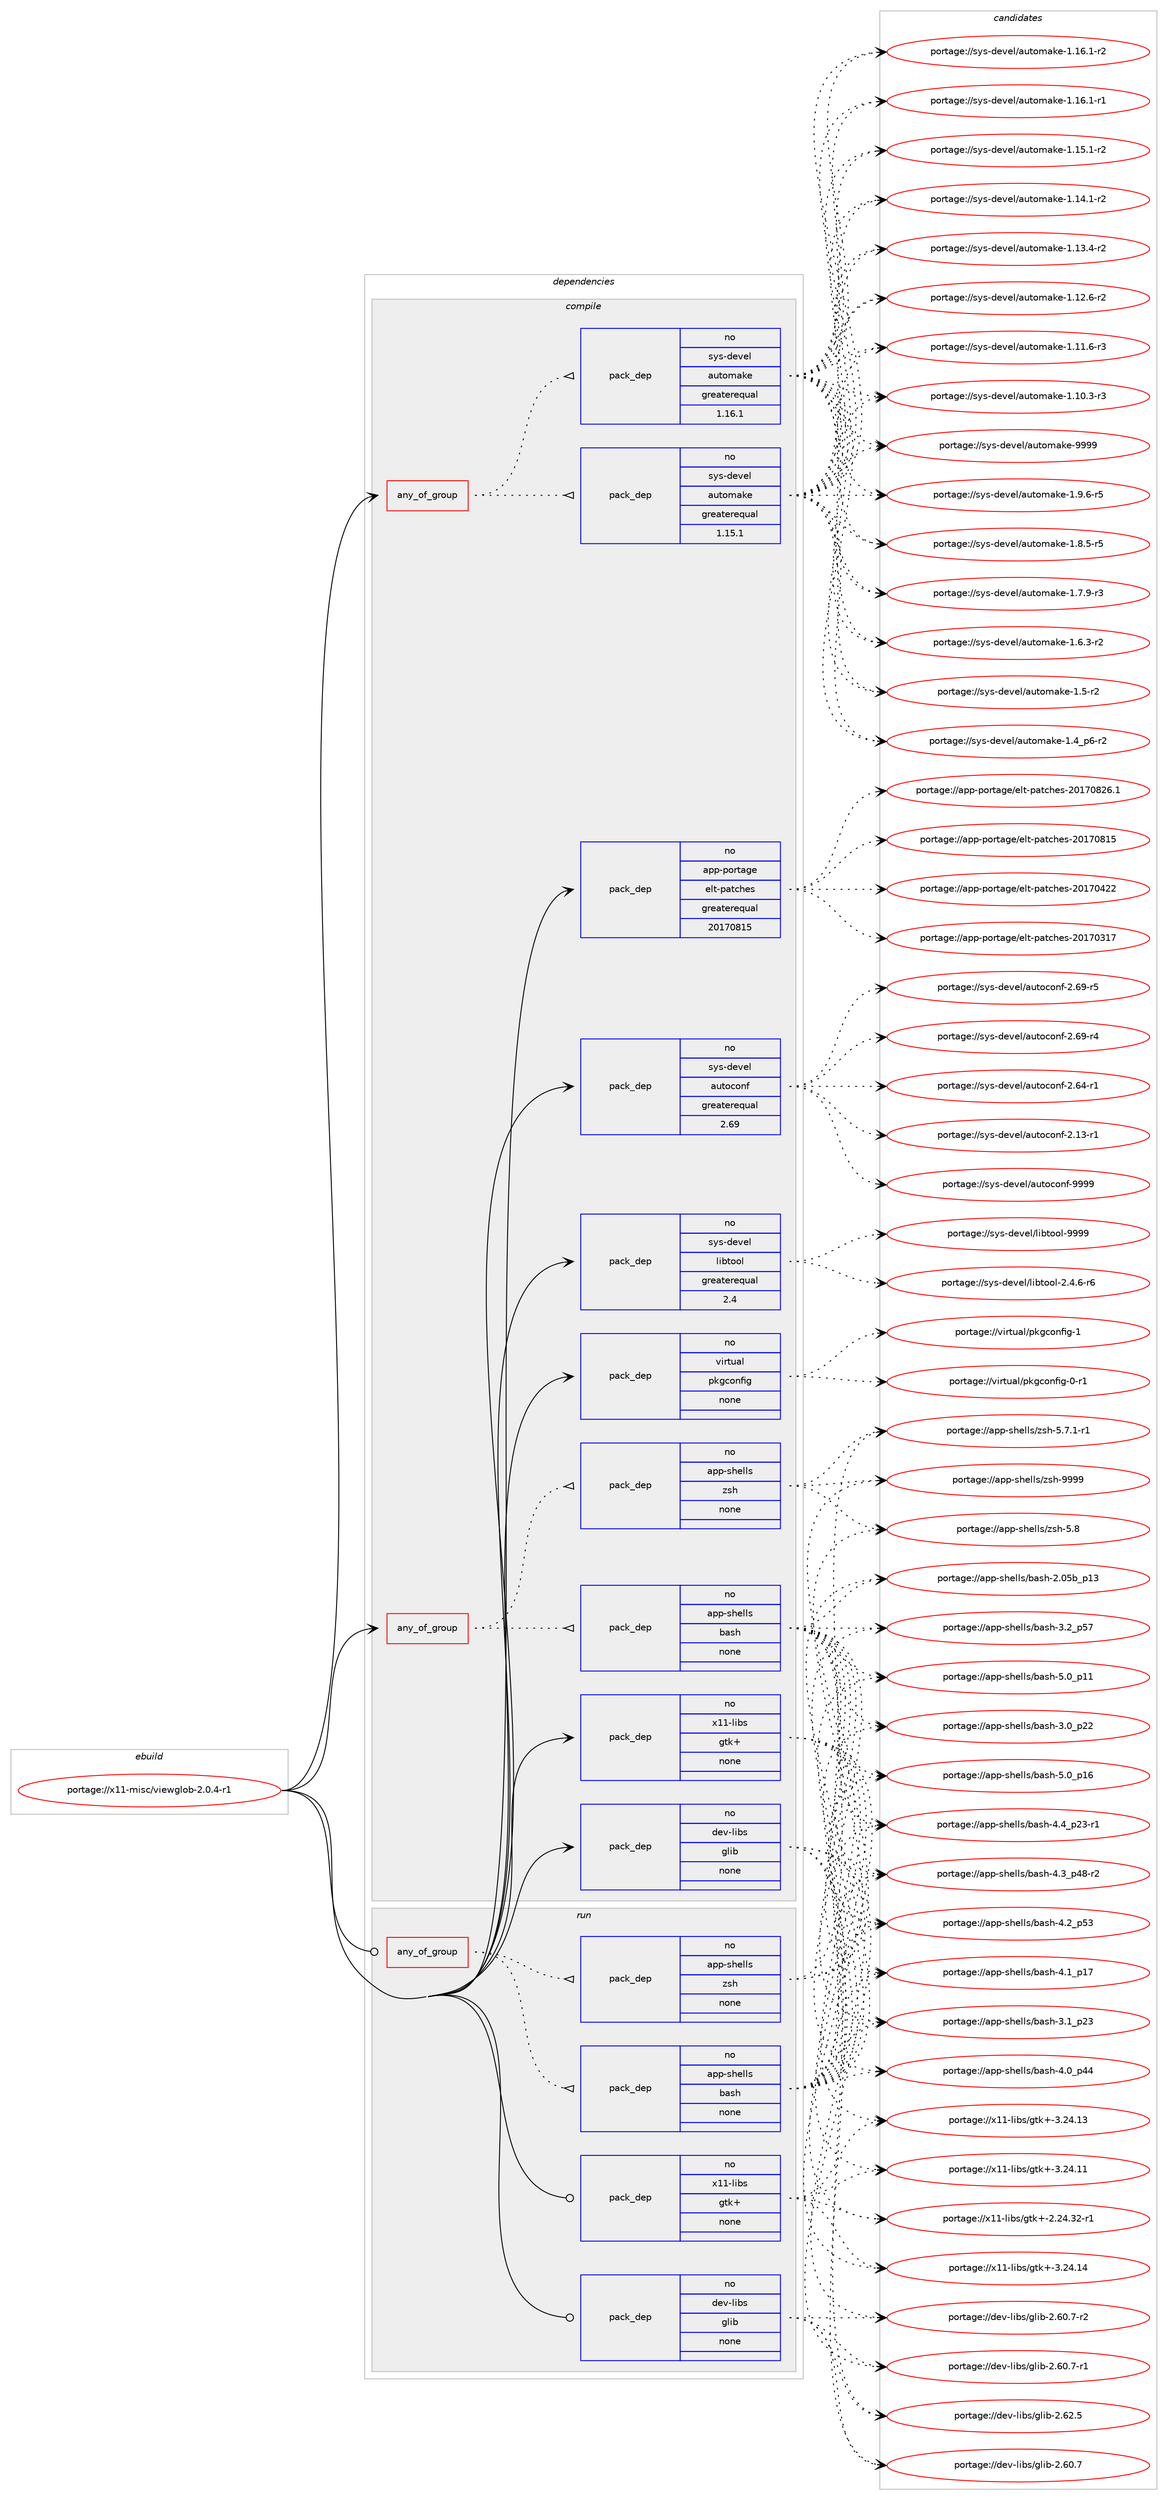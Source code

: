 digraph prolog {

# *************
# Graph options
# *************

newrank=true;
concentrate=true;
compound=true;
graph [rankdir=LR,fontname=Helvetica,fontsize=10,ranksep=1.5];#, ranksep=2.5, nodesep=0.2];
edge  [arrowhead=vee];
node  [fontname=Helvetica,fontsize=10];

# **********
# The ebuild
# **********

subgraph cluster_leftcol {
color=gray;
rank=same;
label=<<i>ebuild</i>>;
id [label="portage://x11-misc/viewglob-2.0.4-r1", color=red, width=4, href="../x11-misc/viewglob-2.0.4-r1.svg"];
}

# ****************
# The dependencies
# ****************

subgraph cluster_midcol {
color=gray;
label=<<i>dependencies</i>>;
subgraph cluster_compile {
fillcolor="#eeeeee";
style=filled;
label=<<i>compile</i>>;
subgraph any95 {
dependency7364 [label=<<TABLE BORDER="0" CELLBORDER="1" CELLSPACING="0" CELLPADDING="4"><TR><TD CELLPADDING="10">any_of_group</TD></TR></TABLE>>, shape=none, color=red];subgraph pack6326 {
dependency7365 [label=<<TABLE BORDER="0" CELLBORDER="1" CELLSPACING="0" CELLPADDING="4" WIDTH="220"><TR><TD ROWSPAN="6" CELLPADDING="30">pack_dep</TD></TR><TR><TD WIDTH="110">no</TD></TR><TR><TD>app-shells</TD></TR><TR><TD>bash</TD></TR><TR><TD>none</TD></TR><TR><TD></TD></TR></TABLE>>, shape=none, color=blue];
}
dependency7364:e -> dependency7365:w [weight=20,style="dotted",arrowhead="oinv"];
subgraph pack6327 {
dependency7366 [label=<<TABLE BORDER="0" CELLBORDER="1" CELLSPACING="0" CELLPADDING="4" WIDTH="220"><TR><TD ROWSPAN="6" CELLPADDING="30">pack_dep</TD></TR><TR><TD WIDTH="110">no</TD></TR><TR><TD>app-shells</TD></TR><TR><TD>zsh</TD></TR><TR><TD>none</TD></TR><TR><TD></TD></TR></TABLE>>, shape=none, color=blue];
}
dependency7364:e -> dependency7366:w [weight=20,style="dotted",arrowhead="oinv"];
}
id:e -> dependency7364:w [weight=20,style="solid",arrowhead="vee"];
subgraph any96 {
dependency7367 [label=<<TABLE BORDER="0" CELLBORDER="1" CELLSPACING="0" CELLPADDING="4"><TR><TD CELLPADDING="10">any_of_group</TD></TR></TABLE>>, shape=none, color=red];subgraph pack6328 {
dependency7368 [label=<<TABLE BORDER="0" CELLBORDER="1" CELLSPACING="0" CELLPADDING="4" WIDTH="220"><TR><TD ROWSPAN="6" CELLPADDING="30">pack_dep</TD></TR><TR><TD WIDTH="110">no</TD></TR><TR><TD>sys-devel</TD></TR><TR><TD>automake</TD></TR><TR><TD>greaterequal</TD></TR><TR><TD>1.16.1</TD></TR></TABLE>>, shape=none, color=blue];
}
dependency7367:e -> dependency7368:w [weight=20,style="dotted",arrowhead="oinv"];
subgraph pack6329 {
dependency7369 [label=<<TABLE BORDER="0" CELLBORDER="1" CELLSPACING="0" CELLPADDING="4" WIDTH="220"><TR><TD ROWSPAN="6" CELLPADDING="30">pack_dep</TD></TR><TR><TD WIDTH="110">no</TD></TR><TR><TD>sys-devel</TD></TR><TR><TD>automake</TD></TR><TR><TD>greaterequal</TD></TR><TR><TD>1.15.1</TD></TR></TABLE>>, shape=none, color=blue];
}
dependency7367:e -> dependency7369:w [weight=20,style="dotted",arrowhead="oinv"];
}
id:e -> dependency7367:w [weight=20,style="solid",arrowhead="vee"];
subgraph pack6330 {
dependency7370 [label=<<TABLE BORDER="0" CELLBORDER="1" CELLSPACING="0" CELLPADDING="4" WIDTH="220"><TR><TD ROWSPAN="6" CELLPADDING="30">pack_dep</TD></TR><TR><TD WIDTH="110">no</TD></TR><TR><TD>app-portage</TD></TR><TR><TD>elt-patches</TD></TR><TR><TD>greaterequal</TD></TR><TR><TD>20170815</TD></TR></TABLE>>, shape=none, color=blue];
}
id:e -> dependency7370:w [weight=20,style="solid",arrowhead="vee"];
subgraph pack6331 {
dependency7371 [label=<<TABLE BORDER="0" CELLBORDER="1" CELLSPACING="0" CELLPADDING="4" WIDTH="220"><TR><TD ROWSPAN="6" CELLPADDING="30">pack_dep</TD></TR><TR><TD WIDTH="110">no</TD></TR><TR><TD>dev-libs</TD></TR><TR><TD>glib</TD></TR><TR><TD>none</TD></TR><TR><TD></TD></TR></TABLE>>, shape=none, color=blue];
}
id:e -> dependency7371:w [weight=20,style="solid",arrowhead="vee"];
subgraph pack6332 {
dependency7372 [label=<<TABLE BORDER="0" CELLBORDER="1" CELLSPACING="0" CELLPADDING="4" WIDTH="220"><TR><TD ROWSPAN="6" CELLPADDING="30">pack_dep</TD></TR><TR><TD WIDTH="110">no</TD></TR><TR><TD>sys-devel</TD></TR><TR><TD>autoconf</TD></TR><TR><TD>greaterequal</TD></TR><TR><TD>2.69</TD></TR></TABLE>>, shape=none, color=blue];
}
id:e -> dependency7372:w [weight=20,style="solid",arrowhead="vee"];
subgraph pack6333 {
dependency7373 [label=<<TABLE BORDER="0" CELLBORDER="1" CELLSPACING="0" CELLPADDING="4" WIDTH="220"><TR><TD ROWSPAN="6" CELLPADDING="30">pack_dep</TD></TR><TR><TD WIDTH="110">no</TD></TR><TR><TD>sys-devel</TD></TR><TR><TD>libtool</TD></TR><TR><TD>greaterequal</TD></TR><TR><TD>2.4</TD></TR></TABLE>>, shape=none, color=blue];
}
id:e -> dependency7373:w [weight=20,style="solid",arrowhead="vee"];
subgraph pack6334 {
dependency7374 [label=<<TABLE BORDER="0" CELLBORDER="1" CELLSPACING="0" CELLPADDING="4" WIDTH="220"><TR><TD ROWSPAN="6" CELLPADDING="30">pack_dep</TD></TR><TR><TD WIDTH="110">no</TD></TR><TR><TD>virtual</TD></TR><TR><TD>pkgconfig</TD></TR><TR><TD>none</TD></TR><TR><TD></TD></TR></TABLE>>, shape=none, color=blue];
}
id:e -> dependency7374:w [weight=20,style="solid",arrowhead="vee"];
subgraph pack6335 {
dependency7375 [label=<<TABLE BORDER="0" CELLBORDER="1" CELLSPACING="0" CELLPADDING="4" WIDTH="220"><TR><TD ROWSPAN="6" CELLPADDING="30">pack_dep</TD></TR><TR><TD WIDTH="110">no</TD></TR><TR><TD>x11-libs</TD></TR><TR><TD>gtk+</TD></TR><TR><TD>none</TD></TR><TR><TD></TD></TR></TABLE>>, shape=none, color=blue];
}
id:e -> dependency7375:w [weight=20,style="solid",arrowhead="vee"];
}
subgraph cluster_compileandrun {
fillcolor="#eeeeee";
style=filled;
label=<<i>compile and run</i>>;
}
subgraph cluster_run {
fillcolor="#eeeeee";
style=filled;
label=<<i>run</i>>;
subgraph any97 {
dependency7376 [label=<<TABLE BORDER="0" CELLBORDER="1" CELLSPACING="0" CELLPADDING="4"><TR><TD CELLPADDING="10">any_of_group</TD></TR></TABLE>>, shape=none, color=red];subgraph pack6336 {
dependency7377 [label=<<TABLE BORDER="0" CELLBORDER="1" CELLSPACING="0" CELLPADDING="4" WIDTH="220"><TR><TD ROWSPAN="6" CELLPADDING="30">pack_dep</TD></TR><TR><TD WIDTH="110">no</TD></TR><TR><TD>app-shells</TD></TR><TR><TD>bash</TD></TR><TR><TD>none</TD></TR><TR><TD></TD></TR></TABLE>>, shape=none, color=blue];
}
dependency7376:e -> dependency7377:w [weight=20,style="dotted",arrowhead="oinv"];
subgraph pack6337 {
dependency7378 [label=<<TABLE BORDER="0" CELLBORDER="1" CELLSPACING="0" CELLPADDING="4" WIDTH="220"><TR><TD ROWSPAN="6" CELLPADDING="30">pack_dep</TD></TR><TR><TD WIDTH="110">no</TD></TR><TR><TD>app-shells</TD></TR><TR><TD>zsh</TD></TR><TR><TD>none</TD></TR><TR><TD></TD></TR></TABLE>>, shape=none, color=blue];
}
dependency7376:e -> dependency7378:w [weight=20,style="dotted",arrowhead="oinv"];
}
id:e -> dependency7376:w [weight=20,style="solid",arrowhead="odot"];
subgraph pack6338 {
dependency7379 [label=<<TABLE BORDER="0" CELLBORDER="1" CELLSPACING="0" CELLPADDING="4" WIDTH="220"><TR><TD ROWSPAN="6" CELLPADDING="30">pack_dep</TD></TR><TR><TD WIDTH="110">no</TD></TR><TR><TD>dev-libs</TD></TR><TR><TD>glib</TD></TR><TR><TD>none</TD></TR><TR><TD></TD></TR></TABLE>>, shape=none, color=blue];
}
id:e -> dependency7379:w [weight=20,style="solid",arrowhead="odot"];
subgraph pack6339 {
dependency7380 [label=<<TABLE BORDER="0" CELLBORDER="1" CELLSPACING="0" CELLPADDING="4" WIDTH="220"><TR><TD ROWSPAN="6" CELLPADDING="30">pack_dep</TD></TR><TR><TD WIDTH="110">no</TD></TR><TR><TD>x11-libs</TD></TR><TR><TD>gtk+</TD></TR><TR><TD>none</TD></TR><TR><TD></TD></TR></TABLE>>, shape=none, color=blue];
}
id:e -> dependency7380:w [weight=20,style="solid",arrowhead="odot"];
}
}

# **************
# The candidates
# **************

subgraph cluster_choices {
rank=same;
color=gray;
label=<<i>candidates</i>>;

subgraph choice6326 {
color=black;
nodesep=1;
choice971121124511510410110810811547989711510445534648951124954 [label="portage://app-shells/bash-5.0_p16", color=red, width=4,href="../app-shells/bash-5.0_p16.svg"];
choice971121124511510410110810811547989711510445534648951124949 [label="portage://app-shells/bash-5.0_p11", color=red, width=4,href="../app-shells/bash-5.0_p11.svg"];
choice9711211245115104101108108115479897115104455246529511250514511449 [label="portage://app-shells/bash-4.4_p23-r1", color=red, width=4,href="../app-shells/bash-4.4_p23-r1.svg"];
choice9711211245115104101108108115479897115104455246519511252564511450 [label="portage://app-shells/bash-4.3_p48-r2", color=red, width=4,href="../app-shells/bash-4.3_p48-r2.svg"];
choice971121124511510410110810811547989711510445524650951125351 [label="portage://app-shells/bash-4.2_p53", color=red, width=4,href="../app-shells/bash-4.2_p53.svg"];
choice971121124511510410110810811547989711510445524649951124955 [label="portage://app-shells/bash-4.1_p17", color=red, width=4,href="../app-shells/bash-4.1_p17.svg"];
choice971121124511510410110810811547989711510445524648951125252 [label="portage://app-shells/bash-4.0_p44", color=red, width=4,href="../app-shells/bash-4.0_p44.svg"];
choice971121124511510410110810811547989711510445514650951125355 [label="portage://app-shells/bash-3.2_p57", color=red, width=4,href="../app-shells/bash-3.2_p57.svg"];
choice971121124511510410110810811547989711510445514649951125051 [label="portage://app-shells/bash-3.1_p23", color=red, width=4,href="../app-shells/bash-3.1_p23.svg"];
choice971121124511510410110810811547989711510445514648951125050 [label="portage://app-shells/bash-3.0_p22", color=red, width=4,href="../app-shells/bash-3.0_p22.svg"];
choice9711211245115104101108108115479897115104455046485398951124951 [label="portage://app-shells/bash-2.05b_p13", color=red, width=4,href="../app-shells/bash-2.05b_p13.svg"];
dependency7365:e -> choice971121124511510410110810811547989711510445534648951124954:w [style=dotted,weight="100"];
dependency7365:e -> choice971121124511510410110810811547989711510445534648951124949:w [style=dotted,weight="100"];
dependency7365:e -> choice9711211245115104101108108115479897115104455246529511250514511449:w [style=dotted,weight="100"];
dependency7365:e -> choice9711211245115104101108108115479897115104455246519511252564511450:w [style=dotted,weight="100"];
dependency7365:e -> choice971121124511510410110810811547989711510445524650951125351:w [style=dotted,weight="100"];
dependency7365:e -> choice971121124511510410110810811547989711510445524649951124955:w [style=dotted,weight="100"];
dependency7365:e -> choice971121124511510410110810811547989711510445524648951125252:w [style=dotted,weight="100"];
dependency7365:e -> choice971121124511510410110810811547989711510445514650951125355:w [style=dotted,weight="100"];
dependency7365:e -> choice971121124511510410110810811547989711510445514649951125051:w [style=dotted,weight="100"];
dependency7365:e -> choice971121124511510410110810811547989711510445514648951125050:w [style=dotted,weight="100"];
dependency7365:e -> choice9711211245115104101108108115479897115104455046485398951124951:w [style=dotted,weight="100"];
}
subgraph choice6327 {
color=black;
nodesep=1;
choice9711211245115104101108108115471221151044557575757 [label="portage://app-shells/zsh-9999", color=red, width=4,href="../app-shells/zsh-9999.svg"];
choice97112112451151041011081081154712211510445534656 [label="portage://app-shells/zsh-5.8", color=red, width=4,href="../app-shells/zsh-5.8.svg"];
choice9711211245115104101108108115471221151044553465546494511449 [label="portage://app-shells/zsh-5.7.1-r1", color=red, width=4,href="../app-shells/zsh-5.7.1-r1.svg"];
dependency7366:e -> choice9711211245115104101108108115471221151044557575757:w [style=dotted,weight="100"];
dependency7366:e -> choice97112112451151041011081081154712211510445534656:w [style=dotted,weight="100"];
dependency7366:e -> choice9711211245115104101108108115471221151044553465546494511449:w [style=dotted,weight="100"];
}
subgraph choice6328 {
color=black;
nodesep=1;
choice115121115451001011181011084797117116111109971071014557575757 [label="portage://sys-devel/automake-9999", color=red, width=4,href="../sys-devel/automake-9999.svg"];
choice115121115451001011181011084797117116111109971071014549465746544511453 [label="portage://sys-devel/automake-1.9.6-r5", color=red, width=4,href="../sys-devel/automake-1.9.6-r5.svg"];
choice115121115451001011181011084797117116111109971071014549465646534511453 [label="portage://sys-devel/automake-1.8.5-r5", color=red, width=4,href="../sys-devel/automake-1.8.5-r5.svg"];
choice115121115451001011181011084797117116111109971071014549465546574511451 [label="portage://sys-devel/automake-1.7.9-r3", color=red, width=4,href="../sys-devel/automake-1.7.9-r3.svg"];
choice115121115451001011181011084797117116111109971071014549465446514511450 [label="portage://sys-devel/automake-1.6.3-r2", color=red, width=4,href="../sys-devel/automake-1.6.3-r2.svg"];
choice11512111545100101118101108479711711611110997107101454946534511450 [label="portage://sys-devel/automake-1.5-r2", color=red, width=4,href="../sys-devel/automake-1.5-r2.svg"];
choice115121115451001011181011084797117116111109971071014549465295112544511450 [label="portage://sys-devel/automake-1.4_p6-r2", color=red, width=4,href="../sys-devel/automake-1.4_p6-r2.svg"];
choice11512111545100101118101108479711711611110997107101454946495446494511450 [label="portage://sys-devel/automake-1.16.1-r2", color=red, width=4,href="../sys-devel/automake-1.16.1-r2.svg"];
choice11512111545100101118101108479711711611110997107101454946495446494511449 [label="portage://sys-devel/automake-1.16.1-r1", color=red, width=4,href="../sys-devel/automake-1.16.1-r1.svg"];
choice11512111545100101118101108479711711611110997107101454946495346494511450 [label="portage://sys-devel/automake-1.15.1-r2", color=red, width=4,href="../sys-devel/automake-1.15.1-r2.svg"];
choice11512111545100101118101108479711711611110997107101454946495246494511450 [label="portage://sys-devel/automake-1.14.1-r2", color=red, width=4,href="../sys-devel/automake-1.14.1-r2.svg"];
choice11512111545100101118101108479711711611110997107101454946495146524511450 [label="portage://sys-devel/automake-1.13.4-r2", color=red, width=4,href="../sys-devel/automake-1.13.4-r2.svg"];
choice11512111545100101118101108479711711611110997107101454946495046544511450 [label="portage://sys-devel/automake-1.12.6-r2", color=red, width=4,href="../sys-devel/automake-1.12.6-r2.svg"];
choice11512111545100101118101108479711711611110997107101454946494946544511451 [label="portage://sys-devel/automake-1.11.6-r3", color=red, width=4,href="../sys-devel/automake-1.11.6-r3.svg"];
choice11512111545100101118101108479711711611110997107101454946494846514511451 [label="portage://sys-devel/automake-1.10.3-r3", color=red, width=4,href="../sys-devel/automake-1.10.3-r3.svg"];
dependency7368:e -> choice115121115451001011181011084797117116111109971071014557575757:w [style=dotted,weight="100"];
dependency7368:e -> choice115121115451001011181011084797117116111109971071014549465746544511453:w [style=dotted,weight="100"];
dependency7368:e -> choice115121115451001011181011084797117116111109971071014549465646534511453:w [style=dotted,weight="100"];
dependency7368:e -> choice115121115451001011181011084797117116111109971071014549465546574511451:w [style=dotted,weight="100"];
dependency7368:e -> choice115121115451001011181011084797117116111109971071014549465446514511450:w [style=dotted,weight="100"];
dependency7368:e -> choice11512111545100101118101108479711711611110997107101454946534511450:w [style=dotted,weight="100"];
dependency7368:e -> choice115121115451001011181011084797117116111109971071014549465295112544511450:w [style=dotted,weight="100"];
dependency7368:e -> choice11512111545100101118101108479711711611110997107101454946495446494511450:w [style=dotted,weight="100"];
dependency7368:e -> choice11512111545100101118101108479711711611110997107101454946495446494511449:w [style=dotted,weight="100"];
dependency7368:e -> choice11512111545100101118101108479711711611110997107101454946495346494511450:w [style=dotted,weight="100"];
dependency7368:e -> choice11512111545100101118101108479711711611110997107101454946495246494511450:w [style=dotted,weight="100"];
dependency7368:e -> choice11512111545100101118101108479711711611110997107101454946495146524511450:w [style=dotted,weight="100"];
dependency7368:e -> choice11512111545100101118101108479711711611110997107101454946495046544511450:w [style=dotted,weight="100"];
dependency7368:e -> choice11512111545100101118101108479711711611110997107101454946494946544511451:w [style=dotted,weight="100"];
dependency7368:e -> choice11512111545100101118101108479711711611110997107101454946494846514511451:w [style=dotted,weight="100"];
}
subgraph choice6329 {
color=black;
nodesep=1;
choice115121115451001011181011084797117116111109971071014557575757 [label="portage://sys-devel/automake-9999", color=red, width=4,href="../sys-devel/automake-9999.svg"];
choice115121115451001011181011084797117116111109971071014549465746544511453 [label="portage://sys-devel/automake-1.9.6-r5", color=red, width=4,href="../sys-devel/automake-1.9.6-r5.svg"];
choice115121115451001011181011084797117116111109971071014549465646534511453 [label="portage://sys-devel/automake-1.8.5-r5", color=red, width=4,href="../sys-devel/automake-1.8.5-r5.svg"];
choice115121115451001011181011084797117116111109971071014549465546574511451 [label="portage://sys-devel/automake-1.7.9-r3", color=red, width=4,href="../sys-devel/automake-1.7.9-r3.svg"];
choice115121115451001011181011084797117116111109971071014549465446514511450 [label="portage://sys-devel/automake-1.6.3-r2", color=red, width=4,href="../sys-devel/automake-1.6.3-r2.svg"];
choice11512111545100101118101108479711711611110997107101454946534511450 [label="portage://sys-devel/automake-1.5-r2", color=red, width=4,href="../sys-devel/automake-1.5-r2.svg"];
choice115121115451001011181011084797117116111109971071014549465295112544511450 [label="portage://sys-devel/automake-1.4_p6-r2", color=red, width=4,href="../sys-devel/automake-1.4_p6-r2.svg"];
choice11512111545100101118101108479711711611110997107101454946495446494511450 [label="portage://sys-devel/automake-1.16.1-r2", color=red, width=4,href="../sys-devel/automake-1.16.1-r2.svg"];
choice11512111545100101118101108479711711611110997107101454946495446494511449 [label="portage://sys-devel/automake-1.16.1-r1", color=red, width=4,href="../sys-devel/automake-1.16.1-r1.svg"];
choice11512111545100101118101108479711711611110997107101454946495346494511450 [label="portage://sys-devel/automake-1.15.1-r2", color=red, width=4,href="../sys-devel/automake-1.15.1-r2.svg"];
choice11512111545100101118101108479711711611110997107101454946495246494511450 [label="portage://sys-devel/automake-1.14.1-r2", color=red, width=4,href="../sys-devel/automake-1.14.1-r2.svg"];
choice11512111545100101118101108479711711611110997107101454946495146524511450 [label="portage://sys-devel/automake-1.13.4-r2", color=red, width=4,href="../sys-devel/automake-1.13.4-r2.svg"];
choice11512111545100101118101108479711711611110997107101454946495046544511450 [label="portage://sys-devel/automake-1.12.6-r2", color=red, width=4,href="../sys-devel/automake-1.12.6-r2.svg"];
choice11512111545100101118101108479711711611110997107101454946494946544511451 [label="portage://sys-devel/automake-1.11.6-r3", color=red, width=4,href="../sys-devel/automake-1.11.6-r3.svg"];
choice11512111545100101118101108479711711611110997107101454946494846514511451 [label="portage://sys-devel/automake-1.10.3-r3", color=red, width=4,href="../sys-devel/automake-1.10.3-r3.svg"];
dependency7369:e -> choice115121115451001011181011084797117116111109971071014557575757:w [style=dotted,weight="100"];
dependency7369:e -> choice115121115451001011181011084797117116111109971071014549465746544511453:w [style=dotted,weight="100"];
dependency7369:e -> choice115121115451001011181011084797117116111109971071014549465646534511453:w [style=dotted,weight="100"];
dependency7369:e -> choice115121115451001011181011084797117116111109971071014549465546574511451:w [style=dotted,weight="100"];
dependency7369:e -> choice115121115451001011181011084797117116111109971071014549465446514511450:w [style=dotted,weight="100"];
dependency7369:e -> choice11512111545100101118101108479711711611110997107101454946534511450:w [style=dotted,weight="100"];
dependency7369:e -> choice115121115451001011181011084797117116111109971071014549465295112544511450:w [style=dotted,weight="100"];
dependency7369:e -> choice11512111545100101118101108479711711611110997107101454946495446494511450:w [style=dotted,weight="100"];
dependency7369:e -> choice11512111545100101118101108479711711611110997107101454946495446494511449:w [style=dotted,weight="100"];
dependency7369:e -> choice11512111545100101118101108479711711611110997107101454946495346494511450:w [style=dotted,weight="100"];
dependency7369:e -> choice11512111545100101118101108479711711611110997107101454946495246494511450:w [style=dotted,weight="100"];
dependency7369:e -> choice11512111545100101118101108479711711611110997107101454946495146524511450:w [style=dotted,weight="100"];
dependency7369:e -> choice11512111545100101118101108479711711611110997107101454946495046544511450:w [style=dotted,weight="100"];
dependency7369:e -> choice11512111545100101118101108479711711611110997107101454946494946544511451:w [style=dotted,weight="100"];
dependency7369:e -> choice11512111545100101118101108479711711611110997107101454946494846514511451:w [style=dotted,weight="100"];
}
subgraph choice6330 {
color=black;
nodesep=1;
choice971121124511211111411697103101471011081164511297116991041011154550484955485650544649 [label="portage://app-portage/elt-patches-20170826.1", color=red, width=4,href="../app-portage/elt-patches-20170826.1.svg"];
choice97112112451121111141169710310147101108116451129711699104101115455048495548564953 [label="portage://app-portage/elt-patches-20170815", color=red, width=4,href="../app-portage/elt-patches-20170815.svg"];
choice97112112451121111141169710310147101108116451129711699104101115455048495548525050 [label="portage://app-portage/elt-patches-20170422", color=red, width=4,href="../app-portage/elt-patches-20170422.svg"];
choice97112112451121111141169710310147101108116451129711699104101115455048495548514955 [label="portage://app-portage/elt-patches-20170317", color=red, width=4,href="../app-portage/elt-patches-20170317.svg"];
dependency7370:e -> choice971121124511211111411697103101471011081164511297116991041011154550484955485650544649:w [style=dotted,weight="100"];
dependency7370:e -> choice97112112451121111141169710310147101108116451129711699104101115455048495548564953:w [style=dotted,weight="100"];
dependency7370:e -> choice97112112451121111141169710310147101108116451129711699104101115455048495548525050:w [style=dotted,weight="100"];
dependency7370:e -> choice97112112451121111141169710310147101108116451129711699104101115455048495548514955:w [style=dotted,weight="100"];
}
subgraph choice6331 {
color=black;
nodesep=1;
choice1001011184510810598115471031081059845504654504653 [label="portage://dev-libs/glib-2.62.5", color=red, width=4,href="../dev-libs/glib-2.62.5.svg"];
choice10010111845108105981154710310810598455046544846554511450 [label="portage://dev-libs/glib-2.60.7-r2", color=red, width=4,href="../dev-libs/glib-2.60.7-r2.svg"];
choice10010111845108105981154710310810598455046544846554511449 [label="portage://dev-libs/glib-2.60.7-r1", color=red, width=4,href="../dev-libs/glib-2.60.7-r1.svg"];
choice1001011184510810598115471031081059845504654484655 [label="portage://dev-libs/glib-2.60.7", color=red, width=4,href="../dev-libs/glib-2.60.7.svg"];
dependency7371:e -> choice1001011184510810598115471031081059845504654504653:w [style=dotted,weight="100"];
dependency7371:e -> choice10010111845108105981154710310810598455046544846554511450:w [style=dotted,weight="100"];
dependency7371:e -> choice10010111845108105981154710310810598455046544846554511449:w [style=dotted,weight="100"];
dependency7371:e -> choice1001011184510810598115471031081059845504654484655:w [style=dotted,weight="100"];
}
subgraph choice6332 {
color=black;
nodesep=1;
choice115121115451001011181011084797117116111991111101024557575757 [label="portage://sys-devel/autoconf-9999", color=red, width=4,href="../sys-devel/autoconf-9999.svg"];
choice1151211154510010111810110847971171161119911111010245504654574511453 [label="portage://sys-devel/autoconf-2.69-r5", color=red, width=4,href="../sys-devel/autoconf-2.69-r5.svg"];
choice1151211154510010111810110847971171161119911111010245504654574511452 [label="portage://sys-devel/autoconf-2.69-r4", color=red, width=4,href="../sys-devel/autoconf-2.69-r4.svg"];
choice1151211154510010111810110847971171161119911111010245504654524511449 [label="portage://sys-devel/autoconf-2.64-r1", color=red, width=4,href="../sys-devel/autoconf-2.64-r1.svg"];
choice1151211154510010111810110847971171161119911111010245504649514511449 [label="portage://sys-devel/autoconf-2.13-r1", color=red, width=4,href="../sys-devel/autoconf-2.13-r1.svg"];
dependency7372:e -> choice115121115451001011181011084797117116111991111101024557575757:w [style=dotted,weight="100"];
dependency7372:e -> choice1151211154510010111810110847971171161119911111010245504654574511453:w [style=dotted,weight="100"];
dependency7372:e -> choice1151211154510010111810110847971171161119911111010245504654574511452:w [style=dotted,weight="100"];
dependency7372:e -> choice1151211154510010111810110847971171161119911111010245504654524511449:w [style=dotted,weight="100"];
dependency7372:e -> choice1151211154510010111810110847971171161119911111010245504649514511449:w [style=dotted,weight="100"];
}
subgraph choice6333 {
color=black;
nodesep=1;
choice1151211154510010111810110847108105981161111111084557575757 [label="portage://sys-devel/libtool-9999", color=red, width=4,href="../sys-devel/libtool-9999.svg"];
choice1151211154510010111810110847108105981161111111084550465246544511454 [label="portage://sys-devel/libtool-2.4.6-r6", color=red, width=4,href="../sys-devel/libtool-2.4.6-r6.svg"];
dependency7373:e -> choice1151211154510010111810110847108105981161111111084557575757:w [style=dotted,weight="100"];
dependency7373:e -> choice1151211154510010111810110847108105981161111111084550465246544511454:w [style=dotted,weight="100"];
}
subgraph choice6334 {
color=black;
nodesep=1;
choice1181051141161179710847112107103991111101021051034549 [label="portage://virtual/pkgconfig-1", color=red, width=4,href="../virtual/pkgconfig-1.svg"];
choice11810511411611797108471121071039911111010210510345484511449 [label="portage://virtual/pkgconfig-0-r1", color=red, width=4,href="../virtual/pkgconfig-0-r1.svg"];
dependency7374:e -> choice1181051141161179710847112107103991111101021051034549:w [style=dotted,weight="100"];
dependency7374:e -> choice11810511411611797108471121071039911111010210510345484511449:w [style=dotted,weight="100"];
}
subgraph choice6335 {
color=black;
nodesep=1;
choice1204949451081059811547103116107434551465052464952 [label="portage://x11-libs/gtk+-3.24.14", color=red, width=4,href="../x11-libs/gtk+-3.24.14.svg"];
choice1204949451081059811547103116107434551465052464951 [label="portage://x11-libs/gtk+-3.24.13", color=red, width=4,href="../x11-libs/gtk+-3.24.13.svg"];
choice1204949451081059811547103116107434551465052464949 [label="portage://x11-libs/gtk+-3.24.11", color=red, width=4,href="../x11-libs/gtk+-3.24.11.svg"];
choice12049494510810598115471031161074345504650524651504511449 [label="portage://x11-libs/gtk+-2.24.32-r1", color=red, width=4,href="../x11-libs/gtk+-2.24.32-r1.svg"];
dependency7375:e -> choice1204949451081059811547103116107434551465052464952:w [style=dotted,weight="100"];
dependency7375:e -> choice1204949451081059811547103116107434551465052464951:w [style=dotted,weight="100"];
dependency7375:e -> choice1204949451081059811547103116107434551465052464949:w [style=dotted,weight="100"];
dependency7375:e -> choice12049494510810598115471031161074345504650524651504511449:w [style=dotted,weight="100"];
}
subgraph choice6336 {
color=black;
nodesep=1;
choice971121124511510410110810811547989711510445534648951124954 [label="portage://app-shells/bash-5.0_p16", color=red, width=4,href="../app-shells/bash-5.0_p16.svg"];
choice971121124511510410110810811547989711510445534648951124949 [label="portage://app-shells/bash-5.0_p11", color=red, width=4,href="../app-shells/bash-5.0_p11.svg"];
choice9711211245115104101108108115479897115104455246529511250514511449 [label="portage://app-shells/bash-4.4_p23-r1", color=red, width=4,href="../app-shells/bash-4.4_p23-r1.svg"];
choice9711211245115104101108108115479897115104455246519511252564511450 [label="portage://app-shells/bash-4.3_p48-r2", color=red, width=4,href="../app-shells/bash-4.3_p48-r2.svg"];
choice971121124511510410110810811547989711510445524650951125351 [label="portage://app-shells/bash-4.2_p53", color=red, width=4,href="../app-shells/bash-4.2_p53.svg"];
choice971121124511510410110810811547989711510445524649951124955 [label="portage://app-shells/bash-4.1_p17", color=red, width=4,href="../app-shells/bash-4.1_p17.svg"];
choice971121124511510410110810811547989711510445524648951125252 [label="portage://app-shells/bash-4.0_p44", color=red, width=4,href="../app-shells/bash-4.0_p44.svg"];
choice971121124511510410110810811547989711510445514650951125355 [label="portage://app-shells/bash-3.2_p57", color=red, width=4,href="../app-shells/bash-3.2_p57.svg"];
choice971121124511510410110810811547989711510445514649951125051 [label="portage://app-shells/bash-3.1_p23", color=red, width=4,href="../app-shells/bash-3.1_p23.svg"];
choice971121124511510410110810811547989711510445514648951125050 [label="portage://app-shells/bash-3.0_p22", color=red, width=4,href="../app-shells/bash-3.0_p22.svg"];
choice9711211245115104101108108115479897115104455046485398951124951 [label="portage://app-shells/bash-2.05b_p13", color=red, width=4,href="../app-shells/bash-2.05b_p13.svg"];
dependency7377:e -> choice971121124511510410110810811547989711510445534648951124954:w [style=dotted,weight="100"];
dependency7377:e -> choice971121124511510410110810811547989711510445534648951124949:w [style=dotted,weight="100"];
dependency7377:e -> choice9711211245115104101108108115479897115104455246529511250514511449:w [style=dotted,weight="100"];
dependency7377:e -> choice9711211245115104101108108115479897115104455246519511252564511450:w [style=dotted,weight="100"];
dependency7377:e -> choice971121124511510410110810811547989711510445524650951125351:w [style=dotted,weight="100"];
dependency7377:e -> choice971121124511510410110810811547989711510445524649951124955:w [style=dotted,weight="100"];
dependency7377:e -> choice971121124511510410110810811547989711510445524648951125252:w [style=dotted,weight="100"];
dependency7377:e -> choice971121124511510410110810811547989711510445514650951125355:w [style=dotted,weight="100"];
dependency7377:e -> choice971121124511510410110810811547989711510445514649951125051:w [style=dotted,weight="100"];
dependency7377:e -> choice971121124511510410110810811547989711510445514648951125050:w [style=dotted,weight="100"];
dependency7377:e -> choice9711211245115104101108108115479897115104455046485398951124951:w [style=dotted,weight="100"];
}
subgraph choice6337 {
color=black;
nodesep=1;
choice9711211245115104101108108115471221151044557575757 [label="portage://app-shells/zsh-9999", color=red, width=4,href="../app-shells/zsh-9999.svg"];
choice97112112451151041011081081154712211510445534656 [label="portage://app-shells/zsh-5.8", color=red, width=4,href="../app-shells/zsh-5.8.svg"];
choice9711211245115104101108108115471221151044553465546494511449 [label="portage://app-shells/zsh-5.7.1-r1", color=red, width=4,href="../app-shells/zsh-5.7.1-r1.svg"];
dependency7378:e -> choice9711211245115104101108108115471221151044557575757:w [style=dotted,weight="100"];
dependency7378:e -> choice97112112451151041011081081154712211510445534656:w [style=dotted,weight="100"];
dependency7378:e -> choice9711211245115104101108108115471221151044553465546494511449:w [style=dotted,weight="100"];
}
subgraph choice6338 {
color=black;
nodesep=1;
choice1001011184510810598115471031081059845504654504653 [label="portage://dev-libs/glib-2.62.5", color=red, width=4,href="../dev-libs/glib-2.62.5.svg"];
choice10010111845108105981154710310810598455046544846554511450 [label="portage://dev-libs/glib-2.60.7-r2", color=red, width=4,href="../dev-libs/glib-2.60.7-r2.svg"];
choice10010111845108105981154710310810598455046544846554511449 [label="portage://dev-libs/glib-2.60.7-r1", color=red, width=4,href="../dev-libs/glib-2.60.7-r1.svg"];
choice1001011184510810598115471031081059845504654484655 [label="portage://dev-libs/glib-2.60.7", color=red, width=4,href="../dev-libs/glib-2.60.7.svg"];
dependency7379:e -> choice1001011184510810598115471031081059845504654504653:w [style=dotted,weight="100"];
dependency7379:e -> choice10010111845108105981154710310810598455046544846554511450:w [style=dotted,weight="100"];
dependency7379:e -> choice10010111845108105981154710310810598455046544846554511449:w [style=dotted,weight="100"];
dependency7379:e -> choice1001011184510810598115471031081059845504654484655:w [style=dotted,weight="100"];
}
subgraph choice6339 {
color=black;
nodesep=1;
choice1204949451081059811547103116107434551465052464952 [label="portage://x11-libs/gtk+-3.24.14", color=red, width=4,href="../x11-libs/gtk+-3.24.14.svg"];
choice1204949451081059811547103116107434551465052464951 [label="portage://x11-libs/gtk+-3.24.13", color=red, width=4,href="../x11-libs/gtk+-3.24.13.svg"];
choice1204949451081059811547103116107434551465052464949 [label="portage://x11-libs/gtk+-3.24.11", color=red, width=4,href="../x11-libs/gtk+-3.24.11.svg"];
choice12049494510810598115471031161074345504650524651504511449 [label="portage://x11-libs/gtk+-2.24.32-r1", color=red, width=4,href="../x11-libs/gtk+-2.24.32-r1.svg"];
dependency7380:e -> choice1204949451081059811547103116107434551465052464952:w [style=dotted,weight="100"];
dependency7380:e -> choice1204949451081059811547103116107434551465052464951:w [style=dotted,weight="100"];
dependency7380:e -> choice1204949451081059811547103116107434551465052464949:w [style=dotted,weight="100"];
dependency7380:e -> choice12049494510810598115471031161074345504650524651504511449:w [style=dotted,weight="100"];
}
}

}
